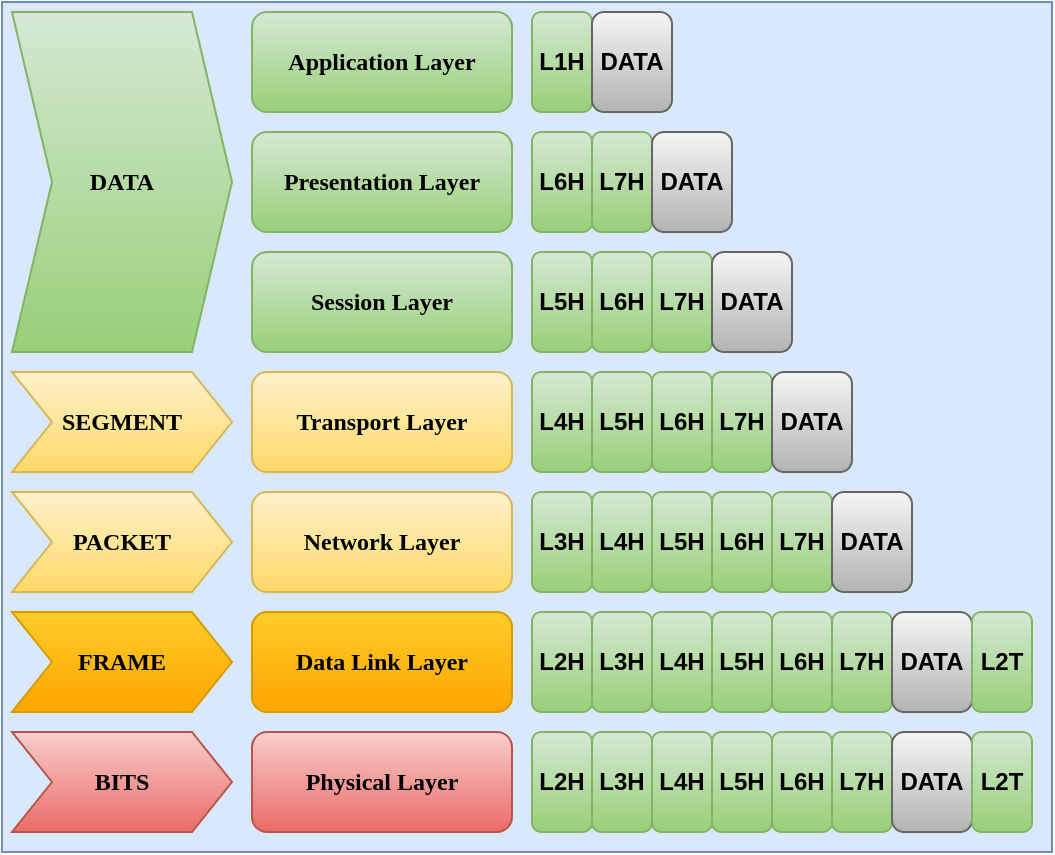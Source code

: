 <mxfile version="16.2.4" type="device"><diagram id="jWifqbmtNmBRTnDJekK4" name="Page-1"><mxGraphModel dx="985" dy="589" grid="1" gridSize="10" guides="1" tooltips="1" connect="1" arrows="1" fold="1" page="1" pageScale="1" pageWidth="827" pageHeight="1169" math="0" shadow="0"><root><mxCell id="0"/><mxCell id="1" parent="0"/><mxCell id="Eql6NfrGIQOovwpDjgGP-54" value="" style="rounded=0;whiteSpace=wrap;html=1;fontFamily=Verdana;strokeColor=#6c8ebf;fillColor=#dae8fc;" vertex="1" parent="1"><mxGeometry x="15" y="15" width="525" height="425" as="geometry"/></mxCell><mxCell id="Eql6NfrGIQOovwpDjgGP-2" value="&lt;font face=&quot;Verdana&quot;&gt;&lt;b&gt;Physical Layer&lt;/b&gt;&lt;/font&gt;" style="rounded=1;whiteSpace=wrap;html=1;fillColor=#f8cecc;strokeColor=#b85450;gradientColor=#ea6b66;" vertex="1" parent="1"><mxGeometry x="140" y="380" width="130" height="50" as="geometry"/></mxCell><mxCell id="Eql6NfrGIQOovwpDjgGP-3" value="&lt;span style=&quot;font-family: &amp;#34;verdana&amp;#34;&quot;&gt;&lt;b&gt;Data Link Layer&lt;/b&gt;&lt;/span&gt;" style="rounded=1;whiteSpace=wrap;html=1;fillColor=#ffcd28;strokeColor=#d79b00;gradientColor=#ffa500;" vertex="1" parent="1"><mxGeometry x="140" y="320" width="130" height="50" as="geometry"/></mxCell><mxCell id="Eql6NfrGIQOovwpDjgGP-4" value="&lt;span style=&quot;font-family: &amp;#34;verdana&amp;#34;&quot;&gt;&lt;b&gt;Network Layer&lt;/b&gt;&lt;/span&gt;" style="rounded=1;whiteSpace=wrap;html=1;fillColor=#fff2cc;strokeColor=#d6b656;gradientColor=#ffd966;" vertex="1" parent="1"><mxGeometry x="140" y="260" width="130" height="50" as="geometry"/></mxCell><mxCell id="Eql6NfrGIQOovwpDjgGP-5" value="&lt;font face=&quot;Verdana&quot;&gt;&lt;b&gt;Transport Layer&lt;/b&gt;&lt;/font&gt;" style="rounded=1;whiteSpace=wrap;html=1;fillColor=#fff2cc;strokeColor=#d6b656;gradientColor=#ffd966;" vertex="1" parent="1"><mxGeometry x="140" y="200" width="130" height="50" as="geometry"/></mxCell><mxCell id="Eql6NfrGIQOovwpDjgGP-6" value="&lt;font face=&quot;Verdana&quot;&gt;&lt;b&gt;Session Layer&lt;/b&gt;&lt;/font&gt;" style="rounded=1;whiteSpace=wrap;html=1;fillColor=#d5e8d4;strokeColor=#82b366;gradientColor=#97d077;" vertex="1" parent="1"><mxGeometry x="140" y="140" width="130" height="50" as="geometry"/></mxCell><mxCell id="Eql6NfrGIQOovwpDjgGP-7" value="&lt;font face=&quot;Verdana&quot;&gt;&lt;b&gt;Presentation Layer&lt;/b&gt;&lt;/font&gt;" style="rounded=1;whiteSpace=wrap;html=1;fillColor=#d5e8d4;strokeColor=#82b366;gradientColor=#97d077;" vertex="1" parent="1"><mxGeometry x="140" y="80" width="130" height="50" as="geometry"/></mxCell><mxCell id="Eql6NfrGIQOovwpDjgGP-8" value="&lt;font face=&quot;Verdana&quot;&gt;&lt;b&gt;Application Layer&lt;/b&gt;&lt;/font&gt;" style="rounded=1;whiteSpace=wrap;html=1;fillColor=#d5e8d4;strokeColor=#82b366;gradientColor=#97d077;" vertex="1" parent="1"><mxGeometry x="140" y="20" width="130" height="50" as="geometry"/></mxCell><mxCell id="Eql6NfrGIQOovwpDjgGP-9" value="BITS" style="shape=step;perimeter=stepPerimeter;whiteSpace=wrap;html=1;fixedSize=1;fontFamily=Verdana;strokeColor=#b85450;fillColor=#f8cecc;gradientColor=#ea6b66;fontStyle=1" vertex="1" parent="1"><mxGeometry x="20" y="380" width="110" height="50" as="geometry"/></mxCell><mxCell id="Eql6NfrGIQOovwpDjgGP-10" value="FRAME" style="shape=step;perimeter=stepPerimeter;whiteSpace=wrap;html=1;fixedSize=1;fontFamily=Verdana;strokeColor=#d79b00;fillColor=#ffcd28;gradientColor=#ffa500;fontStyle=1" vertex="1" parent="1"><mxGeometry x="20" y="320" width="110" height="50" as="geometry"/></mxCell><mxCell id="Eql6NfrGIQOovwpDjgGP-11" value="PACKET" style="shape=step;perimeter=stepPerimeter;whiteSpace=wrap;html=1;fixedSize=1;fontFamily=Verdana;strokeColor=#d6b656;fillColor=#fff2cc;gradientColor=#ffd966;fontStyle=1" vertex="1" parent="1"><mxGeometry x="20" y="260" width="110" height="50" as="geometry"/></mxCell><mxCell id="Eql6NfrGIQOovwpDjgGP-12" value="SEGMENT" style="shape=step;perimeter=stepPerimeter;whiteSpace=wrap;html=1;fixedSize=1;fontFamily=Verdana;strokeColor=#d6b656;fillColor=#fff2cc;gradientColor=#ffd966;fontStyle=1" vertex="1" parent="1"><mxGeometry x="20" y="200" width="110" height="50" as="geometry"/></mxCell><mxCell id="Eql6NfrGIQOovwpDjgGP-13" value="DATA" style="shape=step;perimeter=stepPerimeter;whiteSpace=wrap;html=1;fixedSize=1;fontFamily=Verdana;strokeColor=#82b366;fillColor=#d5e8d4;gradientColor=#97d077;fontStyle=1" vertex="1" parent="1"><mxGeometry x="20" y="20" width="110" height="170" as="geometry"/></mxCell><mxCell id="Eql6NfrGIQOovwpDjgGP-17" value="L1H" style="rounded=1;whiteSpace=wrap;html=1;fillColor=#d5e8d4;strokeColor=#82b366;gradientColor=#97d077;fontStyle=1" vertex="1" parent="1"><mxGeometry x="280" y="20" width="30" height="50" as="geometry"/></mxCell><mxCell id="Eql6NfrGIQOovwpDjgGP-18" value="DATA" style="rounded=1;whiteSpace=wrap;html=1;fillColor=#f5f5f5;strokeColor=#666666;gradientColor=#b3b3b3;fontStyle=1" vertex="1" parent="1"><mxGeometry x="310" y="20" width="40" height="50" as="geometry"/></mxCell><mxCell id="Eql6NfrGIQOovwpDjgGP-19" value="L7H" style="rounded=1;whiteSpace=wrap;html=1;fillColor=#d5e8d4;strokeColor=#82b366;gradientColor=#97d077;fontStyle=1" vertex="1" parent="1"><mxGeometry x="310" y="80" width="30" height="50" as="geometry"/></mxCell><mxCell id="Eql6NfrGIQOovwpDjgGP-20" value="DATA" style="rounded=1;whiteSpace=wrap;html=1;fillColor=#f5f5f5;strokeColor=#666666;gradientColor=#b3b3b3;fontStyle=1" vertex="1" parent="1"><mxGeometry x="340" y="80" width="40" height="50" as="geometry"/></mxCell><mxCell id="Eql6NfrGIQOovwpDjgGP-21" value="L6H" style="rounded=1;whiteSpace=wrap;html=1;fillColor=#d5e8d4;strokeColor=#82b366;gradientColor=#97d077;fontStyle=1" vertex="1" parent="1"><mxGeometry x="280" y="80" width="30" height="50" as="geometry"/></mxCell><mxCell id="Eql6NfrGIQOovwpDjgGP-22" value="L7H" style="rounded=1;whiteSpace=wrap;html=1;fillColor=#d5e8d4;strokeColor=#82b366;gradientColor=#97d077;fontStyle=1" vertex="1" parent="1"><mxGeometry x="340" y="140" width="30" height="50" as="geometry"/></mxCell><mxCell id="Eql6NfrGIQOovwpDjgGP-23" value="DATA" style="rounded=1;whiteSpace=wrap;html=1;fillColor=#f5f5f5;strokeColor=#666666;gradientColor=#b3b3b3;fontStyle=1" vertex="1" parent="1"><mxGeometry x="370" y="140" width="40" height="50" as="geometry"/></mxCell><mxCell id="Eql6NfrGIQOovwpDjgGP-24" value="L6H" style="rounded=1;whiteSpace=wrap;html=1;fillColor=#d5e8d4;strokeColor=#82b366;gradientColor=#97d077;fontStyle=1" vertex="1" parent="1"><mxGeometry x="310" y="140" width="30" height="50" as="geometry"/></mxCell><mxCell id="Eql6NfrGIQOovwpDjgGP-25" value="L7H" style="rounded=1;whiteSpace=wrap;html=1;fillColor=#d5e8d4;strokeColor=#82b366;gradientColor=#97d077;fontStyle=1" vertex="1" parent="1"><mxGeometry x="370" y="200" width="30" height="50" as="geometry"/></mxCell><mxCell id="Eql6NfrGIQOovwpDjgGP-26" value="DATA" style="rounded=1;whiteSpace=wrap;html=1;fillColor=#f5f5f5;strokeColor=#666666;gradientColor=#b3b3b3;fontStyle=1" vertex="1" parent="1"><mxGeometry x="400" y="200" width="40" height="50" as="geometry"/></mxCell><mxCell id="Eql6NfrGIQOovwpDjgGP-27" value="L6H" style="rounded=1;whiteSpace=wrap;html=1;fillColor=#d5e8d4;strokeColor=#82b366;gradientColor=#97d077;fontStyle=1" vertex="1" parent="1"><mxGeometry x="340" y="200" width="30" height="50" as="geometry"/></mxCell><mxCell id="Eql6NfrGIQOovwpDjgGP-28" value="L7H" style="rounded=1;whiteSpace=wrap;html=1;fillColor=#d5e8d4;strokeColor=#82b366;gradientColor=#97d077;fontStyle=1" vertex="1" parent="1"><mxGeometry x="400" y="260" width="30" height="50" as="geometry"/></mxCell><mxCell id="Eql6NfrGIQOovwpDjgGP-29" value="DATA" style="rounded=1;whiteSpace=wrap;html=1;fillColor=#f5f5f5;strokeColor=#666666;gradientColor=#b3b3b3;fontStyle=1" vertex="1" parent="1"><mxGeometry x="430" y="260" width="40" height="50" as="geometry"/></mxCell><mxCell id="Eql6NfrGIQOovwpDjgGP-30" value="L6H" style="rounded=1;whiteSpace=wrap;html=1;fillColor=#d5e8d4;strokeColor=#82b366;gradientColor=#97d077;fontStyle=1" vertex="1" parent="1"><mxGeometry x="370" y="260" width="30" height="50" as="geometry"/></mxCell><mxCell id="Eql6NfrGIQOovwpDjgGP-31" value="L7H" style="rounded=1;whiteSpace=wrap;html=1;fillColor=#d5e8d4;strokeColor=#82b366;gradientColor=#97d077;fontStyle=1" vertex="1" parent="1"><mxGeometry x="430" y="320" width="30" height="50" as="geometry"/></mxCell><mxCell id="Eql6NfrGIQOovwpDjgGP-32" value="DATA" style="rounded=1;whiteSpace=wrap;html=1;fillColor=#f5f5f5;strokeColor=#666666;gradientColor=#b3b3b3;fontStyle=1" vertex="1" parent="1"><mxGeometry x="460" y="320" width="40" height="50" as="geometry"/></mxCell><mxCell id="Eql6NfrGIQOovwpDjgGP-33" value="L6H" style="rounded=1;whiteSpace=wrap;html=1;fillColor=#d5e8d4;strokeColor=#82b366;gradientColor=#97d077;fontStyle=1" vertex="1" parent="1"><mxGeometry x="400" y="320" width="30" height="50" as="geometry"/></mxCell><mxCell id="Eql6NfrGIQOovwpDjgGP-34" value="L5H" style="rounded=1;whiteSpace=wrap;html=1;fillColor=#d5e8d4;strokeColor=#82b366;gradientColor=#97d077;fontStyle=1" vertex="1" parent="1"><mxGeometry x="280" y="140" width="30" height="50" as="geometry"/></mxCell><mxCell id="Eql6NfrGIQOovwpDjgGP-35" value="L5H" style="rounded=1;whiteSpace=wrap;html=1;fillColor=#d5e8d4;strokeColor=#82b366;gradientColor=#97d077;fontStyle=1" vertex="1" parent="1"><mxGeometry x="310" y="200" width="30" height="50" as="geometry"/></mxCell><mxCell id="Eql6NfrGIQOovwpDjgGP-36" value="L4H" style="rounded=1;whiteSpace=wrap;html=1;fillColor=#d5e8d4;strokeColor=#82b366;gradientColor=#97d077;fontStyle=1" vertex="1" parent="1"><mxGeometry x="280" y="200" width="30" height="50" as="geometry"/></mxCell><mxCell id="Eql6NfrGIQOovwpDjgGP-37" value="L3H" style="rounded=1;whiteSpace=wrap;html=1;fillColor=#d5e8d4;strokeColor=#82b366;gradientColor=#97d077;fontStyle=1" vertex="1" parent="1"><mxGeometry x="280" y="260" width="30" height="50" as="geometry"/></mxCell><mxCell id="Eql6NfrGIQOovwpDjgGP-38" value="L4H" style="rounded=1;whiteSpace=wrap;html=1;fillColor=#d5e8d4;strokeColor=#82b366;gradientColor=#97d077;fontStyle=1" vertex="1" parent="1"><mxGeometry x="310" y="260" width="30" height="50" as="geometry"/></mxCell><mxCell id="Eql6NfrGIQOovwpDjgGP-39" value="L5H" style="rounded=1;whiteSpace=wrap;html=1;fillColor=#d5e8d4;strokeColor=#82b366;gradientColor=#97d077;fontStyle=1" vertex="1" parent="1"><mxGeometry x="340" y="260" width="30" height="50" as="geometry"/></mxCell><mxCell id="Eql6NfrGIQOovwpDjgGP-40" value="L2H" style="rounded=1;whiteSpace=wrap;html=1;fillColor=#d5e8d4;strokeColor=#82b366;gradientColor=#97d077;fontStyle=1" vertex="1" parent="1"><mxGeometry x="280" y="320" width="30" height="50" as="geometry"/></mxCell><mxCell id="Eql6NfrGIQOovwpDjgGP-41" value="L3H" style="rounded=1;whiteSpace=wrap;html=1;fillColor=#d5e8d4;strokeColor=#82b366;gradientColor=#97d077;fontStyle=1" vertex="1" parent="1"><mxGeometry x="310" y="320" width="30" height="50" as="geometry"/></mxCell><mxCell id="Eql6NfrGIQOovwpDjgGP-42" value="L4H" style="rounded=1;whiteSpace=wrap;html=1;fillColor=#d5e8d4;strokeColor=#82b366;gradientColor=#97d077;fontStyle=1" vertex="1" parent="1"><mxGeometry x="340" y="320" width="30" height="50" as="geometry"/></mxCell><mxCell id="Eql6NfrGIQOovwpDjgGP-43" value="L5H" style="rounded=1;whiteSpace=wrap;html=1;fillColor=#d5e8d4;strokeColor=#82b366;gradientColor=#97d077;fontStyle=1" vertex="1" parent="1"><mxGeometry x="370" y="320" width="30" height="50" as="geometry"/></mxCell><mxCell id="Eql6NfrGIQOovwpDjgGP-44" value="L2T" style="rounded=1;whiteSpace=wrap;html=1;fillColor=#d5e8d4;strokeColor=#82b366;gradientColor=#97d077;fontStyle=1" vertex="1" parent="1"><mxGeometry x="500" y="320" width="30" height="50" as="geometry"/></mxCell><mxCell id="Eql6NfrGIQOovwpDjgGP-45" value="L7H" style="rounded=1;whiteSpace=wrap;html=1;fillColor=#d5e8d4;strokeColor=#82b366;gradientColor=#97d077;fontStyle=1" vertex="1" parent="1"><mxGeometry x="430" y="380" width="30" height="50" as="geometry"/></mxCell><mxCell id="Eql6NfrGIQOovwpDjgGP-46" value="DATA" style="rounded=1;whiteSpace=wrap;html=1;fillColor=#f5f5f5;strokeColor=#666666;gradientColor=#b3b3b3;fontStyle=1" vertex="1" parent="1"><mxGeometry x="460" y="380" width="40" height="50" as="geometry"/></mxCell><mxCell id="Eql6NfrGIQOovwpDjgGP-47" value="L6H" style="rounded=1;whiteSpace=wrap;html=1;fillColor=#d5e8d4;strokeColor=#82b366;gradientColor=#97d077;fontStyle=1" vertex="1" parent="1"><mxGeometry x="400" y="380" width="30" height="50" as="geometry"/></mxCell><mxCell id="Eql6NfrGIQOovwpDjgGP-48" value="L2H" style="rounded=1;whiteSpace=wrap;html=1;fillColor=#d5e8d4;strokeColor=#82b366;gradientColor=#97d077;fontStyle=1" vertex="1" parent="1"><mxGeometry x="280" y="380" width="30" height="50" as="geometry"/></mxCell><mxCell id="Eql6NfrGIQOovwpDjgGP-49" value="L3H" style="rounded=1;whiteSpace=wrap;html=1;fillColor=#d5e8d4;strokeColor=#82b366;gradientColor=#97d077;fontStyle=1" vertex="1" parent="1"><mxGeometry x="310" y="380" width="30" height="50" as="geometry"/></mxCell><mxCell id="Eql6NfrGIQOovwpDjgGP-50" value="L4H" style="rounded=1;whiteSpace=wrap;html=1;fillColor=#d5e8d4;strokeColor=#82b366;gradientColor=#97d077;fontStyle=1" vertex="1" parent="1"><mxGeometry x="340" y="380" width="30" height="50" as="geometry"/></mxCell><mxCell id="Eql6NfrGIQOovwpDjgGP-51" value="L5H" style="rounded=1;whiteSpace=wrap;html=1;fillColor=#d5e8d4;strokeColor=#82b366;gradientColor=#97d077;fontStyle=1" vertex="1" parent="1"><mxGeometry x="370" y="380" width="30" height="50" as="geometry"/></mxCell><mxCell id="Eql6NfrGIQOovwpDjgGP-52" value="L2T" style="rounded=1;whiteSpace=wrap;html=1;fillColor=#d5e8d4;strokeColor=#82b366;gradientColor=#97d077;fontStyle=1" vertex="1" parent="1"><mxGeometry x="500" y="380" width="30" height="50" as="geometry"/></mxCell></root></mxGraphModel></diagram></mxfile>